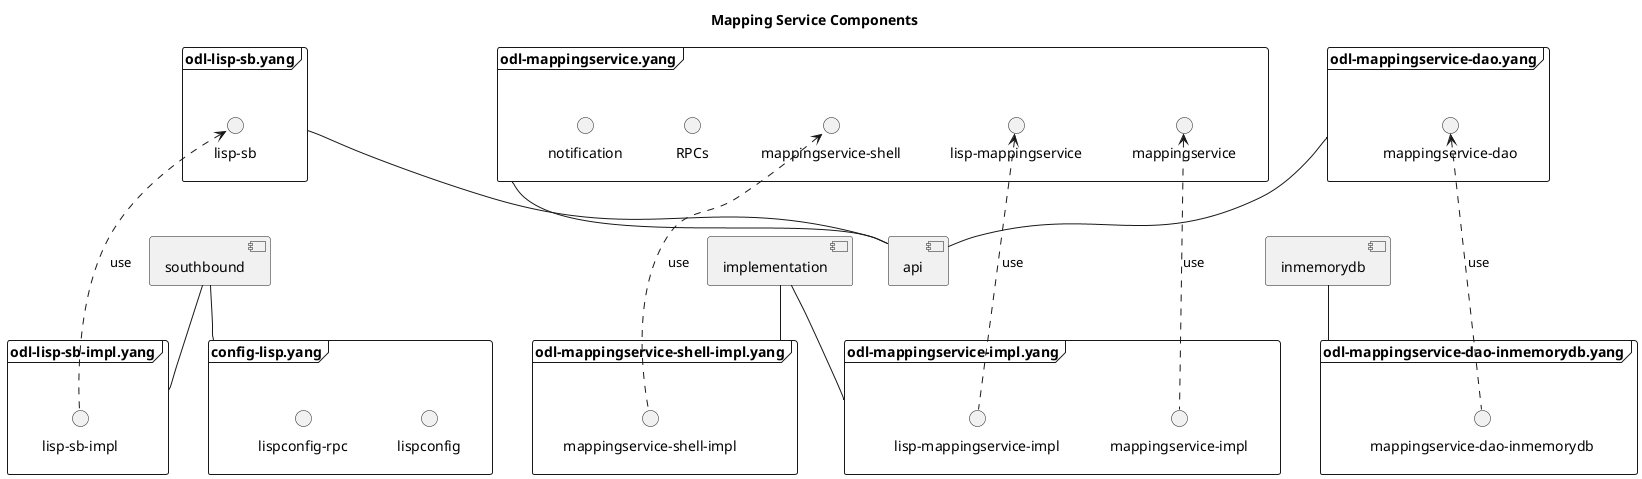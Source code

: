 @startuml
title Mapping Service Components

' === api ===
[api]
frame odl-lisp-sb.yang as odllispsb {
    () "lisp-sb" as lispsb
}
odllispsb -- [api]

frame odl-mappingservice.yang as odlmappingservice {
    () mappingservice
    () "mappingservice-shell" as mappingserviceshell
    () "lisp-mappingservice" as lispmappingservice
    () "RPCs"
    () notification
}
odlmappingservice -- [api]

frame odl-mappingservice-dao.yang as odlmappingservicedao {
    () "mappingservice-dao" as mappingservicedao
}
odlmappingservicedao -- [api]


' === lisp-proto ===
'[lisp-proto]


' === inmemorydb ===
[inmemorydb]
frame odl-mappingservice-dao-inmemorydb.yang as odlmappingservicedaoinmemorydb {
    () "mappingservice-dao-inmemorydb" as mappingservicedaoinmemorydb
}
[inmemorydb] -- odlmappingservicedaoinmemorydb
mappingservicedao <... mappingservicedaoinmemorydb : use


' === implementation ===
[implementation]
frame odl-mappingservice-impl.yang as odlmappingserviceimpl {
    () "mappingservice-impl" as mappingserviceimpl
    () "lisp-mappingservice-impl" as lispmappingserviceimpl
}
[implementation] -- odlmappingserviceimpl
mappingservice <... mappingserviceimpl : use
lispmappingservice <... lispmappingserviceimpl : use

frame odl-mappingservice-shell-impl.yang as odlmappingserviceshellimpl {
    () "mappingservice-shell-impl" as mappingserviceshellimpl
}
[implementation] -- odlmappingserviceshellimpl
mappingserviceshell <... mappingserviceshellimpl : use


' === southbound ===
[southbound]
frame config-lisp.yang as configlisp {
    () lispconfig
    () "lispconfig-rpc" as lispconfigrpc
}
[southbound] -- configlisp

frame odl-lisp-sb-impl.yang as odllispsbimpl {
    () "lisp-sb-impl" as lispsbimpl
}
[southbound] -- odllispsbimpl
lispsb <... lispsbimpl : use


'[neutron]
'[shell]

@enduml